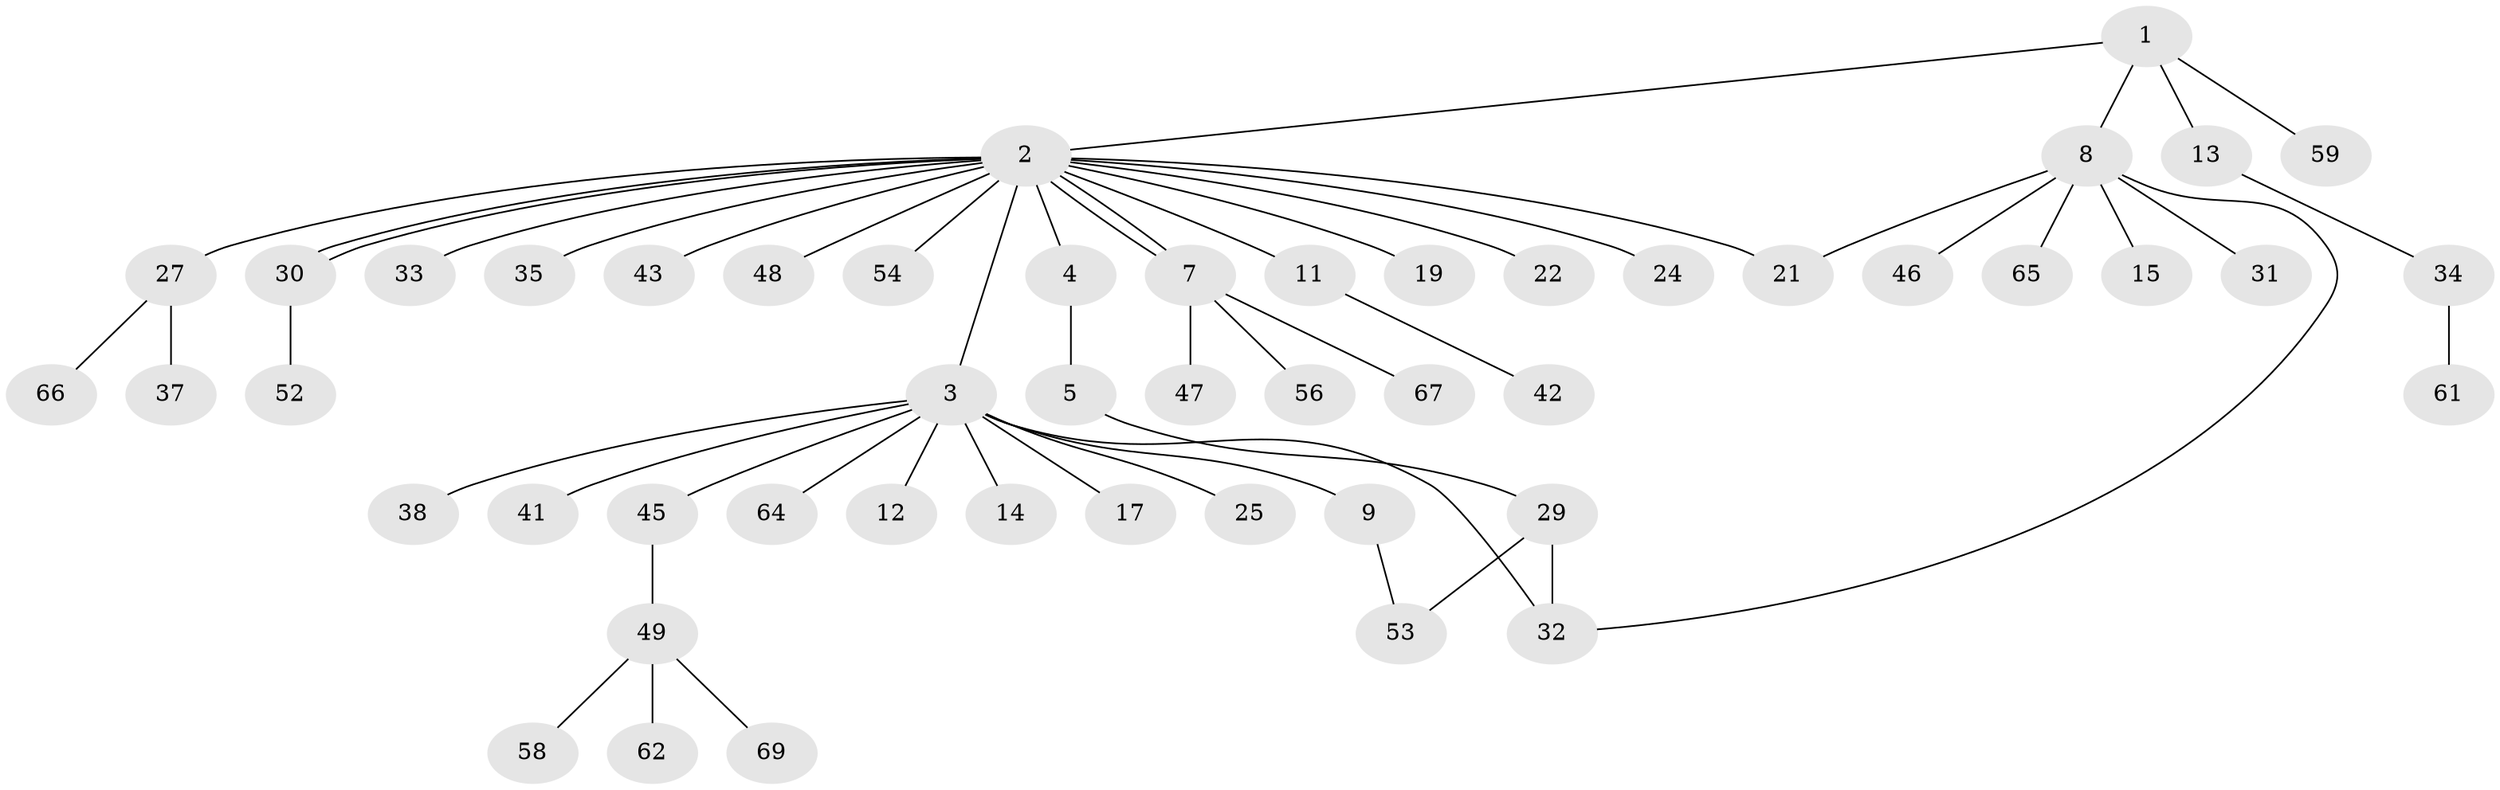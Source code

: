 // Generated by graph-tools (version 1.1) at 2025/51/02/27/25 19:51:59]
// undirected, 50 vertices, 55 edges
graph export_dot {
graph [start="1"]
  node [color=gray90,style=filled];
  1 [super="+26"];
  2 [super="+6"];
  3 [super="+20"];
  4 [super="+57"];
  5 [super="+18"];
  7 [super="+51"];
  8 [super="+10"];
  9 [super="+16"];
  11 [super="+44"];
  12 [super="+28"];
  13 [super="+23"];
  14;
  15;
  17;
  19;
  21;
  22;
  24;
  25;
  27 [super="+55"];
  29 [super="+50"];
  30 [super="+40"];
  31;
  32 [super="+39"];
  33;
  34 [super="+36"];
  35;
  37;
  38;
  41;
  42;
  43;
  45;
  46;
  47;
  48;
  49 [super="+60"];
  52;
  53;
  54 [super="+63"];
  56;
  58;
  59;
  61;
  62;
  64;
  65;
  66;
  67 [super="+68"];
  69;
  1 -- 2;
  1 -- 8;
  1 -- 13;
  1 -- 59;
  2 -- 3;
  2 -- 4;
  2 -- 7;
  2 -- 7;
  2 -- 11;
  2 -- 19;
  2 -- 21;
  2 -- 22;
  2 -- 24;
  2 -- 27;
  2 -- 30;
  2 -- 30;
  2 -- 33;
  2 -- 35;
  2 -- 43;
  2 -- 48;
  2 -- 54;
  3 -- 9;
  3 -- 12;
  3 -- 14;
  3 -- 17;
  3 -- 25;
  3 -- 38;
  3 -- 41;
  3 -- 45;
  3 -- 64;
  3 -- 32;
  4 -- 5;
  5 -- 29;
  7 -- 47;
  7 -- 56;
  7 -- 67;
  8 -- 21;
  8 -- 31;
  8 -- 32;
  8 -- 65;
  8 -- 46;
  8 -- 15;
  9 -- 53;
  11 -- 42;
  13 -- 34;
  27 -- 37;
  27 -- 66;
  29 -- 53;
  29 -- 32;
  30 -- 52;
  34 -- 61;
  45 -- 49;
  49 -- 58;
  49 -- 62;
  49 -- 69;
}
